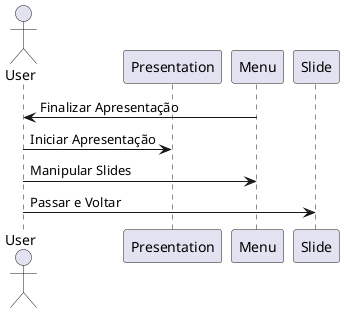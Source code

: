 @startuml PPSW

actor User 
participant Presentation
participant Menu 
participant Slide 


Menu->User: Finalizar Apresentação
User->Presentation: Iniciar Apresentação
User->Menu: Manipular Slides
User->Slide: Passar e Voltar

@enduml
